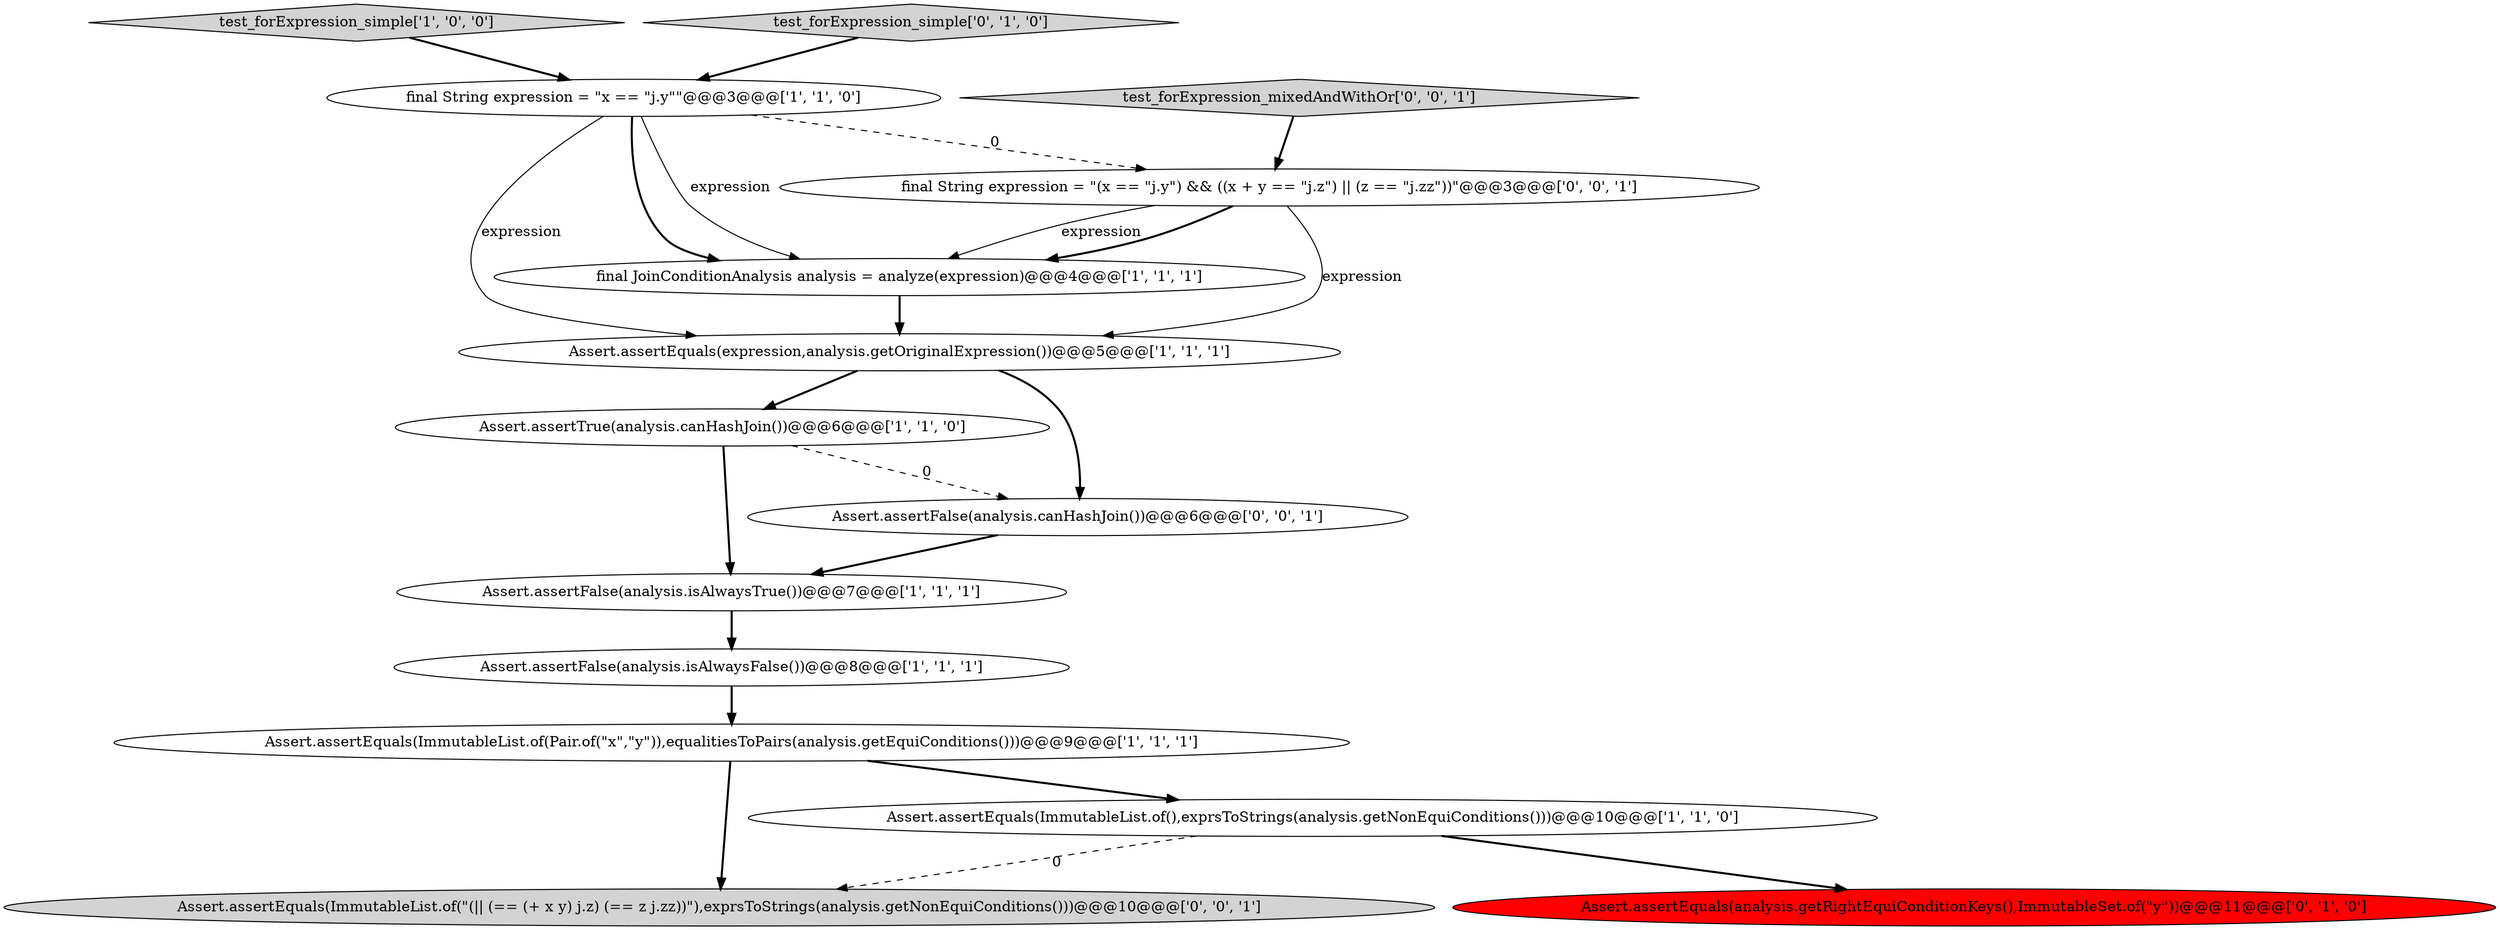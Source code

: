 digraph {
4 [style = filled, label = "Assert.assertTrue(analysis.canHashJoin())@@@6@@@['1', '1', '0']", fillcolor = white, shape = ellipse image = "AAA0AAABBB1BBB"];
14 [style = filled, label = "final String expression = \"(x == \"j.y\") && ((x + y == \"j.z\") || (z == \"j.zz\"))\"@@@3@@@['0', '0', '1']", fillcolor = white, shape = ellipse image = "AAA0AAABBB3BBB"];
0 [style = filled, label = "Assert.assertEquals(expression,analysis.getOriginalExpression())@@@5@@@['1', '1', '1']", fillcolor = white, shape = ellipse image = "AAA0AAABBB1BBB"];
8 [style = filled, label = "Assert.assertFalse(analysis.isAlwaysTrue())@@@7@@@['1', '1', '1']", fillcolor = white, shape = ellipse image = "AAA0AAABBB1BBB"];
6 [style = filled, label = "Assert.assertEquals(ImmutableList.of(Pair.of(\"x\",\"y\")),equalitiesToPairs(analysis.getEquiConditions()))@@@9@@@['1', '1', '1']", fillcolor = white, shape = ellipse image = "AAA0AAABBB1BBB"];
11 [style = filled, label = "Assert.assertEquals(ImmutableList.of(\"(|| (== (+ x y) j.z) (== z j.zz))\"),exprsToStrings(analysis.getNonEquiConditions()))@@@10@@@['0', '0', '1']", fillcolor = lightgray, shape = ellipse image = "AAA0AAABBB3BBB"];
12 [style = filled, label = "Assert.assertFalse(analysis.canHashJoin())@@@6@@@['0', '0', '1']", fillcolor = white, shape = ellipse image = "AAA0AAABBB3BBB"];
13 [style = filled, label = "test_forExpression_mixedAndWithOr['0', '0', '1']", fillcolor = lightgray, shape = diamond image = "AAA0AAABBB3BBB"];
1 [style = filled, label = "final String expression = \"x == \"j.y\"\"@@@3@@@['1', '1', '0']", fillcolor = white, shape = ellipse image = "AAA0AAABBB1BBB"];
2 [style = filled, label = "Assert.assertFalse(analysis.isAlwaysFalse())@@@8@@@['1', '1', '1']", fillcolor = white, shape = ellipse image = "AAA0AAABBB1BBB"];
9 [style = filled, label = "Assert.assertEquals(analysis.getRightEquiConditionKeys(),ImmutableSet.of(\"y\"))@@@11@@@['0', '1', '0']", fillcolor = red, shape = ellipse image = "AAA1AAABBB2BBB"];
5 [style = filled, label = "Assert.assertEquals(ImmutableList.of(),exprsToStrings(analysis.getNonEquiConditions()))@@@10@@@['1', '1', '0']", fillcolor = white, shape = ellipse image = "AAA0AAABBB1BBB"];
7 [style = filled, label = "final JoinConditionAnalysis analysis = analyze(expression)@@@4@@@['1', '1', '1']", fillcolor = white, shape = ellipse image = "AAA0AAABBB1BBB"];
3 [style = filled, label = "test_forExpression_simple['1', '0', '0']", fillcolor = lightgray, shape = diamond image = "AAA0AAABBB1BBB"];
10 [style = filled, label = "test_forExpression_simple['0', '1', '0']", fillcolor = lightgray, shape = diamond image = "AAA0AAABBB2BBB"];
14->7 [style = solid, label="expression"];
3->1 [style = bold, label=""];
5->9 [style = bold, label=""];
1->14 [style = dashed, label="0"];
2->6 [style = bold, label=""];
0->12 [style = bold, label=""];
7->0 [style = bold, label=""];
1->0 [style = solid, label="expression"];
1->7 [style = bold, label=""];
4->12 [style = dashed, label="0"];
14->7 [style = bold, label=""];
6->5 [style = bold, label=""];
8->2 [style = bold, label=""];
5->11 [style = dashed, label="0"];
0->4 [style = bold, label=""];
12->8 [style = bold, label=""];
14->0 [style = solid, label="expression"];
6->11 [style = bold, label=""];
1->7 [style = solid, label="expression"];
4->8 [style = bold, label=""];
10->1 [style = bold, label=""];
13->14 [style = bold, label=""];
}
